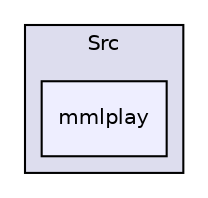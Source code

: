 digraph "E:/Documents/emu84/Src/mmlplay" {
  compound=true
  node [ fontsize="10", fontname="Helvetica"];
  edge [ labelfontsize="10", labelfontname="Helvetica"];
  subgraph clusterdir_70617a7689e3ba1052ef75efeabd00df {
    graph [ bgcolor="#ddddee", pencolor="black", label="Src" fontname="Helvetica", fontsize="10", URL="dir_70617a7689e3ba1052ef75efeabd00df.html"]
  dir_aefa9f521c4b6753cc0418820e5414be [shape=box, label="mmlplay", style="filled", fillcolor="#eeeeff", pencolor="black", URL="dir_aefa9f521c4b6753cc0418820e5414be.html"];
  }
}
